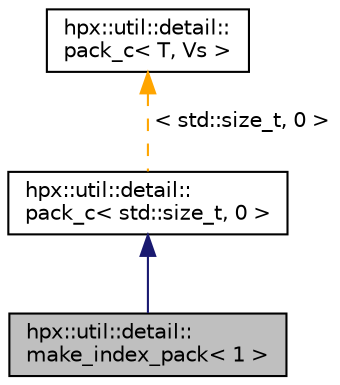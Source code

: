 digraph "hpx::util::detail::make_index_pack&lt; 1 &gt;"
{
  edge [fontname="Helvetica",fontsize="10",labelfontname="Helvetica",labelfontsize="10"];
  node [fontname="Helvetica",fontsize="10",shape=record];
  Node0 [label="hpx::util::detail::\lmake_index_pack\< 1 \>",height=0.2,width=0.4,color="black", fillcolor="grey75", style="filled", fontcolor="black"];
  Node1 -> Node0 [dir="back",color="midnightblue",fontsize="10",style="solid",fontname="Helvetica"];
  Node1 [label="hpx::util::detail::\lpack_c\< std::size_t, 0 \>",height=0.2,width=0.4,color="black", fillcolor="white", style="filled",URL="$d9/d74/structhpx_1_1util_1_1detail_1_1pack__c.html"];
  Node2 -> Node1 [dir="back",color="orange",fontsize="10",style="dashed",label=" \< std::size_t, 0 \>" ,fontname="Helvetica"];
  Node2 [label="hpx::util::detail::\lpack_c\< T, Vs \>",height=0.2,width=0.4,color="black", fillcolor="white", style="filled",URL="$d9/d74/structhpx_1_1util_1_1detail_1_1pack__c.html"];
}
